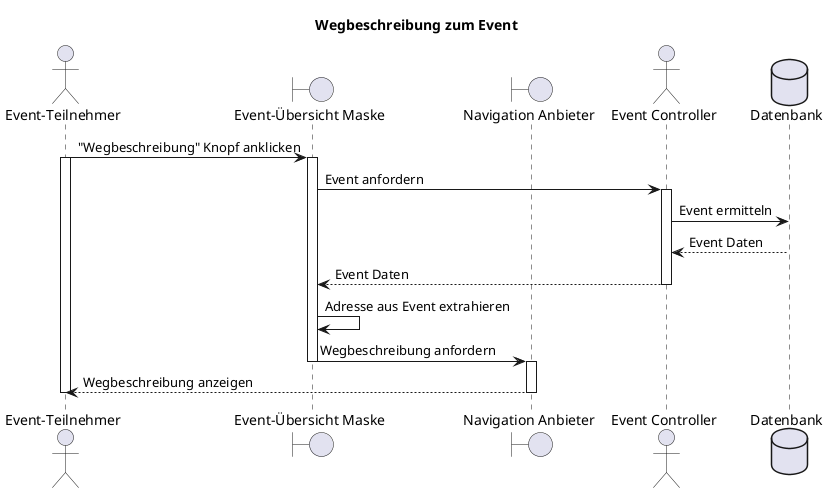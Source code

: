 @startuml F018_WegbeschreibungZumEvent_seq
title "Wegbeschreibung zum Event"

actor "Event-Teilnehmer" as user
boundary "Event-Übersicht Maske" as eventMask
boundary "Navigation Anbieter" as navProvider
actor "Event Controller" as eventController
database "Datenbank" as db


user -> eventMask: "Wegbeschreibung" Knopf anklicken
activate user
activate eventMask
eventMask -> eventController: Event anfordern
activate eventController
eventController -> db: Event ermitteln
eventController <-- db: Event Daten
eventMask <-- eventController: Event Daten
deactivate eventController
eventMask -> eventMask: Adresse aus Event extrahieren
eventMask -> navProvider: Wegbeschreibung anfordern
deactivate eventMask
activate navProvider
user <-- navProvider: Wegbeschreibung anzeigen
deactivate navProvider
deactivate user
@enduml